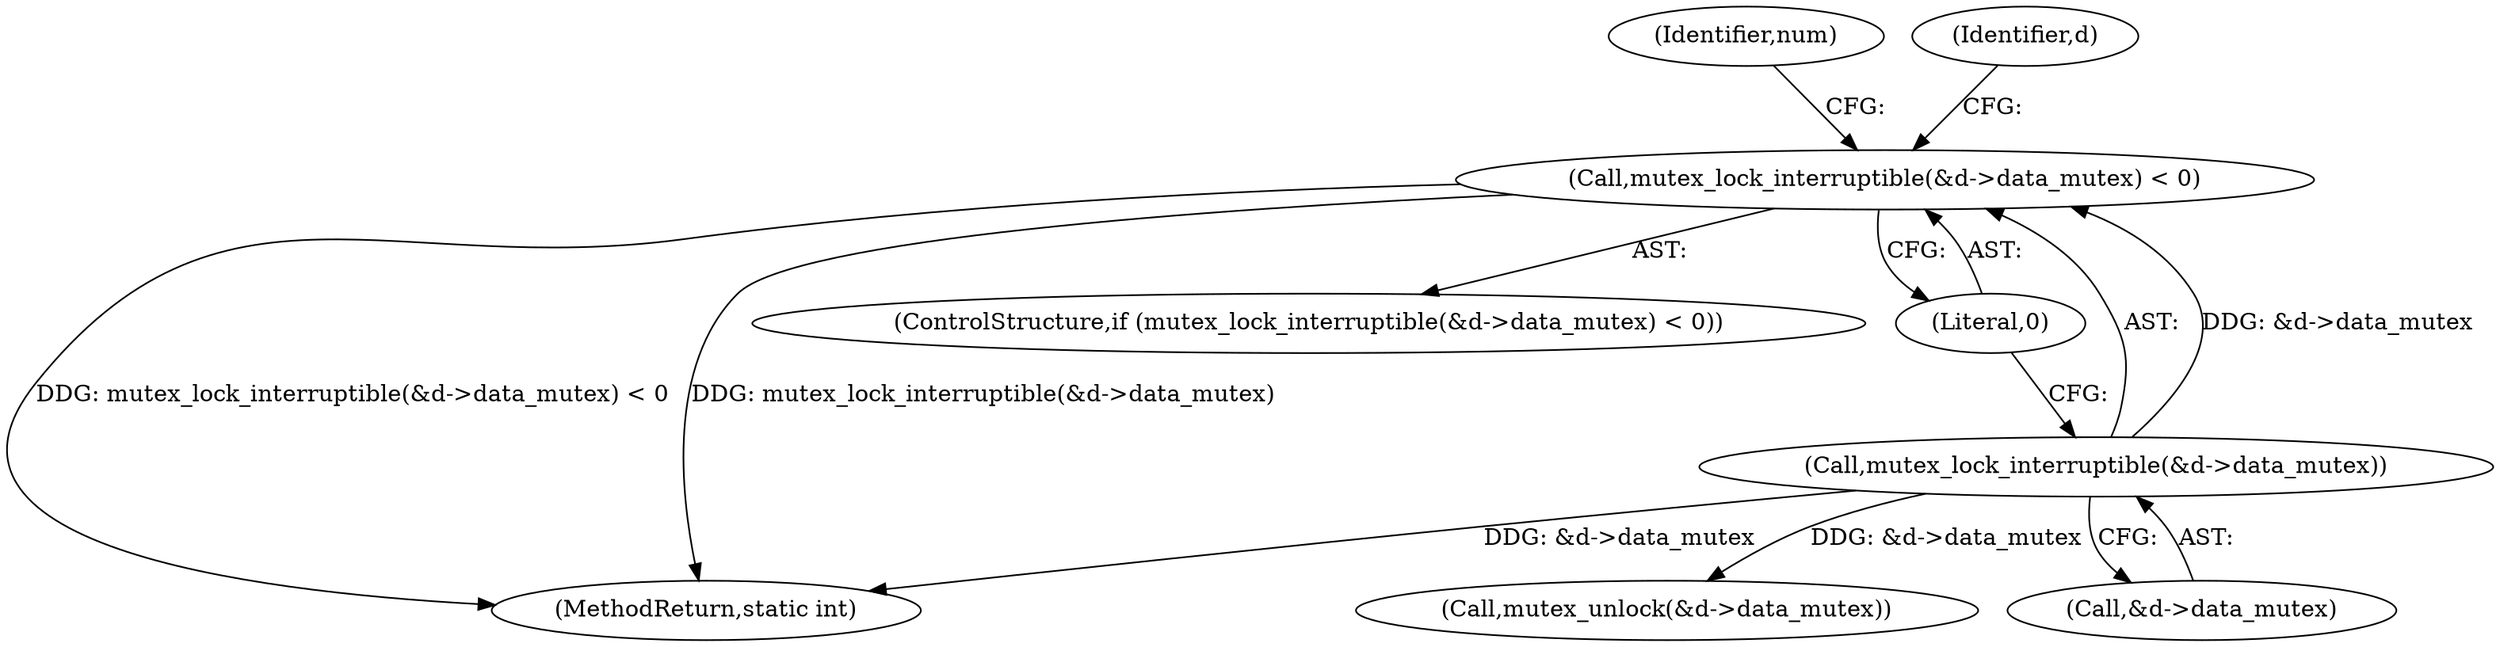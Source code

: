 digraph "0_linux_606142af57dad981b78707234cfbd15f9f7b7125_1@API" {
"1000136" [label="(Call,mutex_lock_interruptible(&d->data_mutex) < 0)"];
"1000137" [label="(Call,mutex_lock_interruptible(&d->data_mutex))"];
"1000439" [label="(Call,mutex_unlock(&d->data_mutex))"];
"1000136" [label="(Call,mutex_lock_interruptible(&d->data_mutex) < 0)"];
"1000451" [label="(MethodReturn,static int)"];
"1000135" [label="(ControlStructure,if (mutex_lock_interruptible(&d->data_mutex) < 0))"];
"1000137" [label="(Call,mutex_lock_interruptible(&d->data_mutex))"];
"1000142" [label="(Literal,0)"];
"1000138" [label="(Call,&d->data_mutex)"];
"1000153" [label="(Identifier,num)"];
"1000147" [label="(Identifier,d)"];
"1000136" -> "1000135"  [label="AST: "];
"1000136" -> "1000142"  [label="CFG: "];
"1000137" -> "1000136"  [label="AST: "];
"1000142" -> "1000136"  [label="AST: "];
"1000147" -> "1000136"  [label="CFG: "];
"1000153" -> "1000136"  [label="CFG: "];
"1000136" -> "1000451"  [label="DDG: mutex_lock_interruptible(&d->data_mutex) < 0"];
"1000136" -> "1000451"  [label="DDG: mutex_lock_interruptible(&d->data_mutex)"];
"1000137" -> "1000136"  [label="DDG: &d->data_mutex"];
"1000137" -> "1000138"  [label="CFG: "];
"1000138" -> "1000137"  [label="AST: "];
"1000142" -> "1000137"  [label="CFG: "];
"1000137" -> "1000451"  [label="DDG: &d->data_mutex"];
"1000137" -> "1000439"  [label="DDG: &d->data_mutex"];
}
